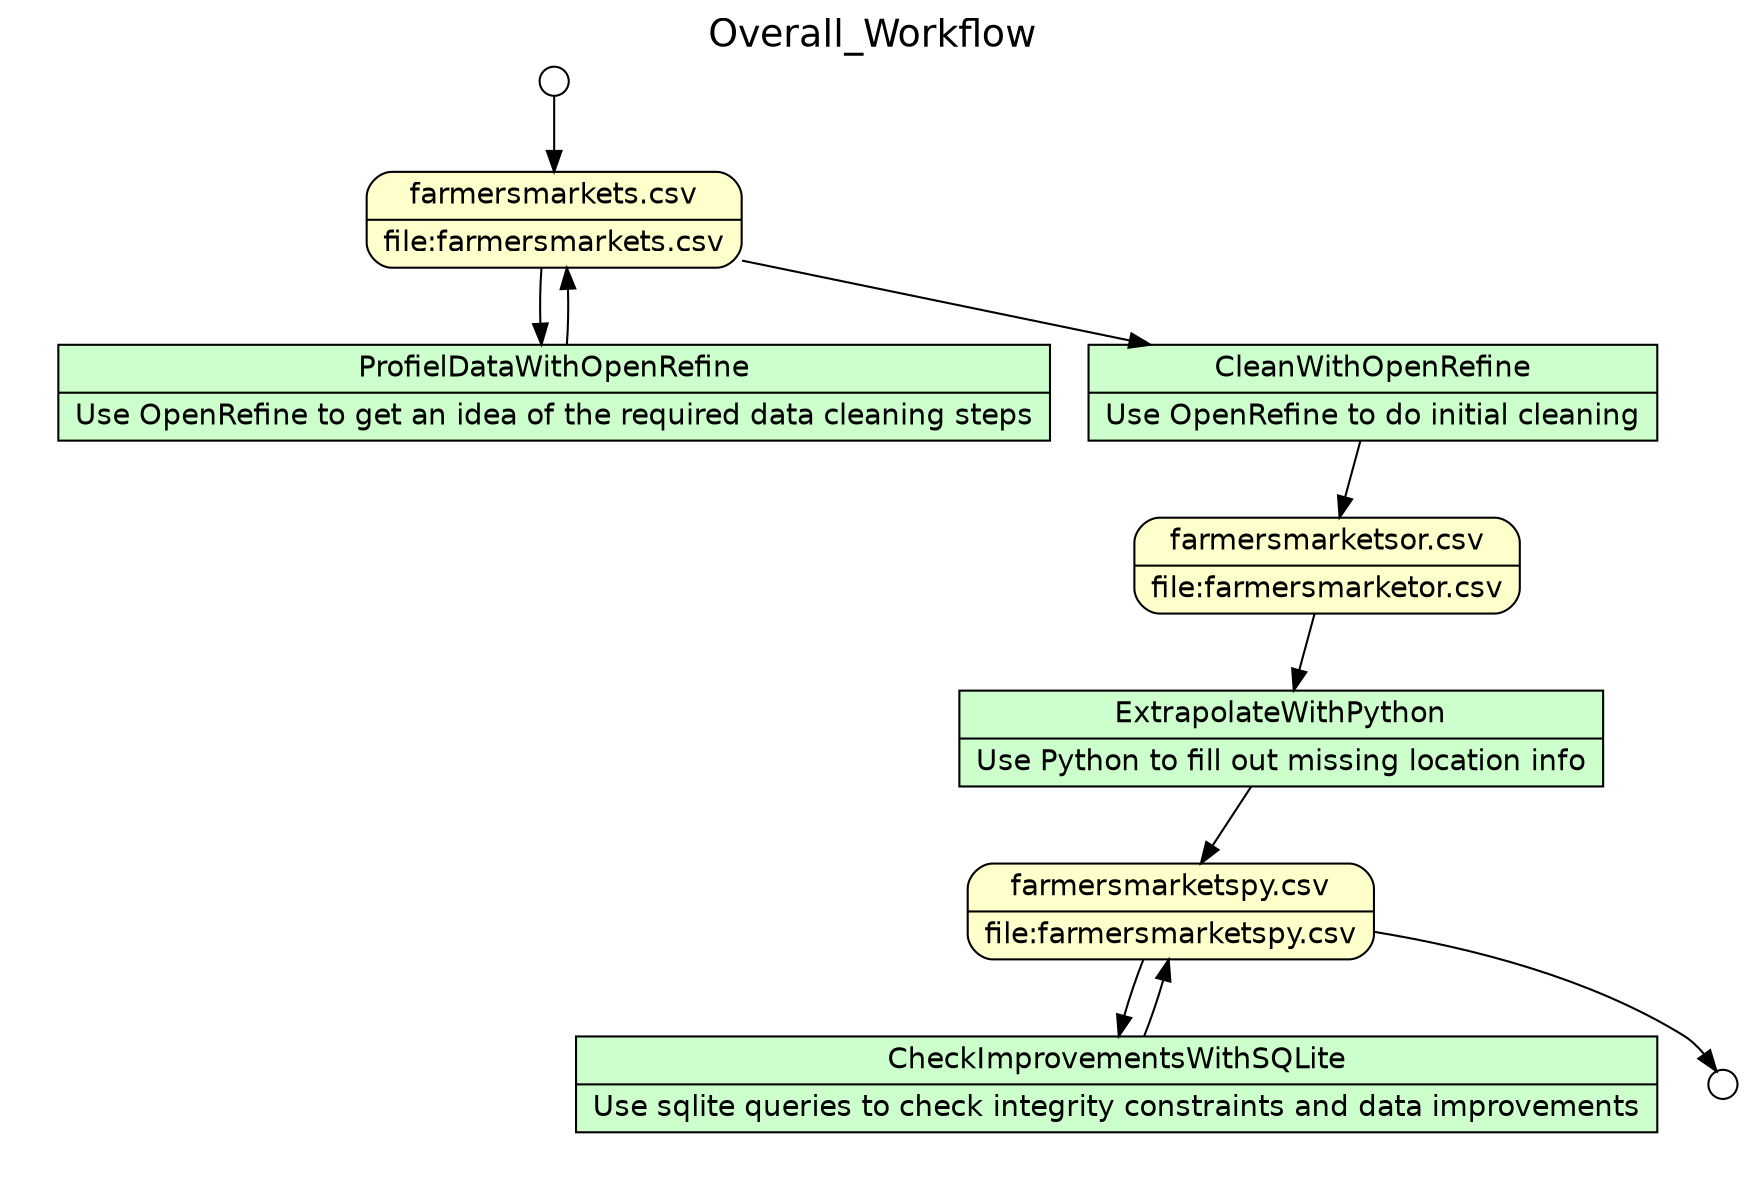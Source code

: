 
/* Start of top-level graph */
digraph Workflow {
rankdir=TB

/* Title for graph */
fontname=Helvetica; fontsize=18; labelloc=t
label=Overall_Workflow

/* Start of double cluster for drawing box around nodes in workflow */
subgraph cluster_workflow_box_outer { label=""; penwidth=0
subgraph cluster_workflow_box_inner { label=""; penwidth=0

/* Style for nodes representing atomic programs in workflow */
node[shape=box style=filled fillcolor="#CCFFCC" peripheries=1 fontname=Helvetica]

/* Nodes representing atomic programs in workflow */
CleanWithOpenRefine [shape=record rankdir=LR label="{<f0> CleanWithOpenRefine |<f1> Use OpenRefine to do initial cleaning}"];
ExtrapolateWithPython [shape=record rankdir=LR label="{<f0> ExtrapolateWithPython |<f1> Use Python to fill out missing location info}"];

/* Style for nodes representing composite programs (sub-workflows) in workflow */
node[shape=box style=filled fillcolor="#CCFFCC" peripheries=2 fontname=Helvetica]

/* Nodes representing composite programs (sub-workflows) in workflow */
ProfielDataWithOpenRefine [shape=record rankdir=LR label="{<f0> ProfielDataWithOpenRefine |<f1> Use OpenRefine to get an idea of the required data cleaning steps}"];
CheckImprovementsWithSQLite [shape=record rankdir=LR label="{<f0> CheckImprovementsWithSQLite |<f1> Use sqlite queries to check integrity constraints and data improvements}"];

/* Style for nodes representing non-parameter data channels in workflow */
node[shape=box style="rounded,filled" fillcolor="#FFFFCC" peripheries=1 fontname=Helvetica]

/* Nodes for non-parameter data channels in workflow */
"farmersmarkets.csv" [shape=record rankdir=LR label="{<f0> farmersmarkets.csv |<f1> file\:farmersmarkets.csv}"];
"farmersmarketsor.csv" [shape=record rankdir=LR label="{<f0> farmersmarketsor.csv |<f1> file\:farmersmarketor.csv}"];
"farmersmarketspy.csv" [shape=record rankdir=LR label="{<f0> farmersmarketspy.csv |<f1> file\:farmersmarketspy.csv}"];

/* Style for nodes representing parameter channels in workflow */
node[shape=box style="rounded,filled" fillcolor="#FCFCFC" peripheries=1 fontname=Helvetica]

/* Nodes representing parameter channels in workflow */

/* Edges representing connections between programs and channels */
ProfielDataWithOpenRefine -> "farmersmarkets.csv"
"farmersmarkets.csv" -> ProfielDataWithOpenRefine
CleanWithOpenRefine -> "farmersmarketsor.csv"
"farmersmarkets.csv" -> CleanWithOpenRefine
ExtrapolateWithPython -> "farmersmarketspy.csv"
"farmersmarketsor.csv" -> ExtrapolateWithPython
CheckImprovementsWithSQLite -> "farmersmarketspy.csv"
"farmersmarketspy.csv" -> CheckImprovementsWithSQLite

/* End of double cluster for drawing box around nodes in workflow */
}}

/* Style for nodes representing workflow input ports */
node[shape=circle style="rounded,filled" fillcolor="#FFFFFF" peripheries=1 fontname=Helvetica width=0.2]

/* Nodes representing workflow input ports */
"farmersmarkets.csv_input_port" [label=""]

/* Style for nodes representing workflow output ports */
node[shape=circle style="rounded,filled" fillcolor="#FFFFFF" peripheries=1 fontname=Helvetica width=0.2]

/* Nodes representing workflow output ports */
"farmersmarketspy.csv_output_port" [label=""]

/* Edges from input ports to channels */
"farmersmarkets.csv_input_port" -> "farmersmarkets.csv"

/* Edges from channels to output ports */
"farmersmarketspy.csv" -> "farmersmarketspy.csv_output_port"

/* End of top-level graph */
}
